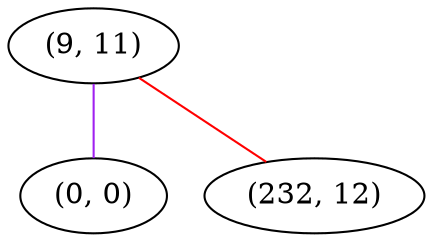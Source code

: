 graph "" {
"(9, 11)";
"(0, 0)";
"(232, 12)";
"(9, 11)" -- "(0, 0)"  [color=purple, key=0, weight=4];
"(9, 11)" -- "(232, 12)"  [color=red, key=0, weight=1];
}
